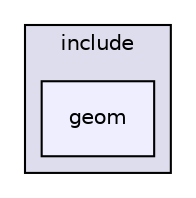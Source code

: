 digraph "/home/lwz/libmesh/include/geom" {
  compound=true
  node [ fontsize="10", fontname="Helvetica"];
  edge [ labelfontsize="10", labelfontname="Helvetica"];
  subgraph clusterdir_e7fee3c13989f8a9ad582fb61a959d2f {
    graph [ bgcolor="#ddddee", pencolor="black", label="include" fontname="Helvetica", fontsize="10", URL="dir_e7fee3c13989f8a9ad582fb61a959d2f.html"]
  dir_7b25fee8b20e5ff305ecfa5c6e931be7 [shape=box, label="geom", style="filled", fillcolor="#eeeeff", pencolor="black", URL="dir_7b25fee8b20e5ff305ecfa5c6e931be7.html"];
  }
}
